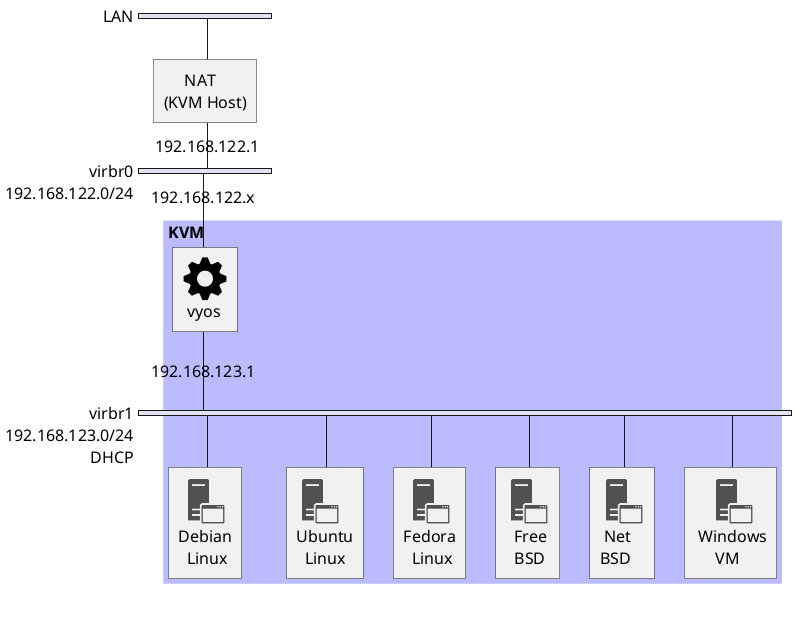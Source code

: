 @startuml

!include <office/Servers/application_server>
<style>
nwdiagDiagram {
    FontSize 16
    group {
        BackGroundColor cadetblue
        LineColor black
        LineThickness 2.0
        FontSize 16
        FontStyle bold
        Margin 5
        Padding 5
    }
}
</style>
nwdiag {
    network LAN {
        nat [description = "     NAT\n(KVM Host)"];
    }
    network virbr0 {
        address = "192.168.122.0/24";
        nat [address = "192.168.122.1", description = "     NAT\n(KVM Host)"];
        vyos [address = "192.168.122.x"];
    }

    network virbr1 {
        address = "192.168.123.0/24\nDHCP";
        vyos [address= "192.168.123.1", description = "<&cog*4>\n vyos"];
        vm1 [address = "", description = "  <$application_server>\nDebian\n  Linux"];
        vm2 [address = "", description = " <$application_server>\nUbuntu\n  Linux"];
        vm3 [address = "", description = "  <$application_server>\nFedora\n  Linux"];
        vm4 [address = "", description = " <$application_server>\n  Free\n  BSD"];
        vm5 [address = "", description = " <$application_server>\n Net\nBSD"];
        vm6 [address = "", description = "     <$application_server>\n Windows\n     VM"];
    }

    group {
        description = "KVM";
        color = "#BBBBFF";
        vyos;
        vm1;
        vm2;
        vm3;
        vm4;
        vm5;
        vm6;
    }
}

@enduml